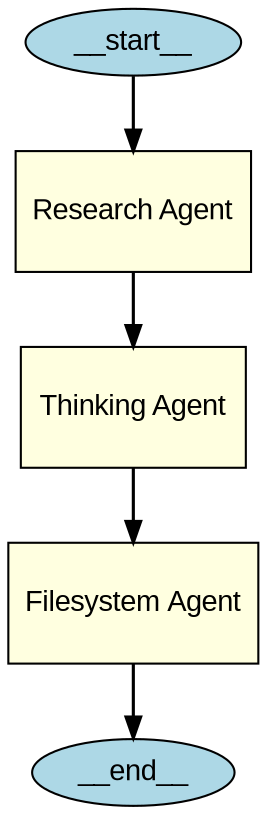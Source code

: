 
    digraph G {
        graph [splines=true];
        node [fontname="Arial"];
        edge [penwidth=1.5];
    "__start__" [label="__start__", shape=ellipse, style=filled, fillcolor=lightblue, width=0.5, height=0.3];"__end__" [label="__end__", shape=ellipse, style=filled, fillcolor=lightblue, width=0.5, height=0.3];"Research Agent" [label="Research Agent", shape=box, style=filled, fillcolor=lightyellow, width=1.5, height=0.8];"Thinking Agent" [label="Thinking Agent", shape=box, style=filled, style=rounded, fillcolor=lightyellow, width=1.5, height=0.8];"__start__" [label="__start__", shape=ellipse, style=filled, fillcolor=lightblue, width=0.5, height=0.3];"__end__" [label="__end__", shape=ellipse, style=filled, fillcolor=lightblue, width=0.5, height=0.3];"Thinking Agent" [label="Thinking Agent", shape=box, style=filled, fillcolor=lightyellow, width=1.5, height=0.8];"Filesystem Agent" [label="Filesystem Agent", shape=box, style=filled, style=rounded, fillcolor=lightyellow, width=1.5, height=0.8];"__start__" [label="__start__", shape=ellipse, style=filled, fillcolor=lightblue, width=0.5, height=0.3];"__end__" [label="__end__", shape=ellipse, style=filled, fillcolor=lightblue, width=0.5, height=0.3];"Filesystem Agent" [label="Filesystem Agent", shape=box, style=filled, fillcolor=lightyellow, width=1.5, height=0.8];"__start__" -> "Research Agent";
            "Research Agent" -> "Thinking Agent";
            "Thinking Agent" -> "Filesystem Agent";"Filesystem Agent" -> "__end__";}
